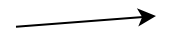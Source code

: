 <mxfile>
    <diagram id="7VoGbEAWDj2R4ENG1hJc" name="Page-1">
        <mxGraphModel dx="1006" dy="419" grid="1" gridSize="10" guides="1" tooltips="1" connect="1" arrows="1" fold="1" page="1" pageScale="1" pageWidth="850" pageHeight="1100" math="0" shadow="0">
            <root>
                <mxCell id="0"/>
                <mxCell id="1" parent="0"/>
                <mxCell id="3" style="edgeStyle=none;html=1;" parent="1" edge="1">
                    <mxGeometry relative="1" as="geometry">
                        <mxPoint x="450" y="320" as="targetPoint"/>
                        <mxPoint x="380" y="325.385" as="sourcePoint"/>
                    </mxGeometry>
                </mxCell>
            </root>
        </mxGraphModel>
    </diagram>
</mxfile>